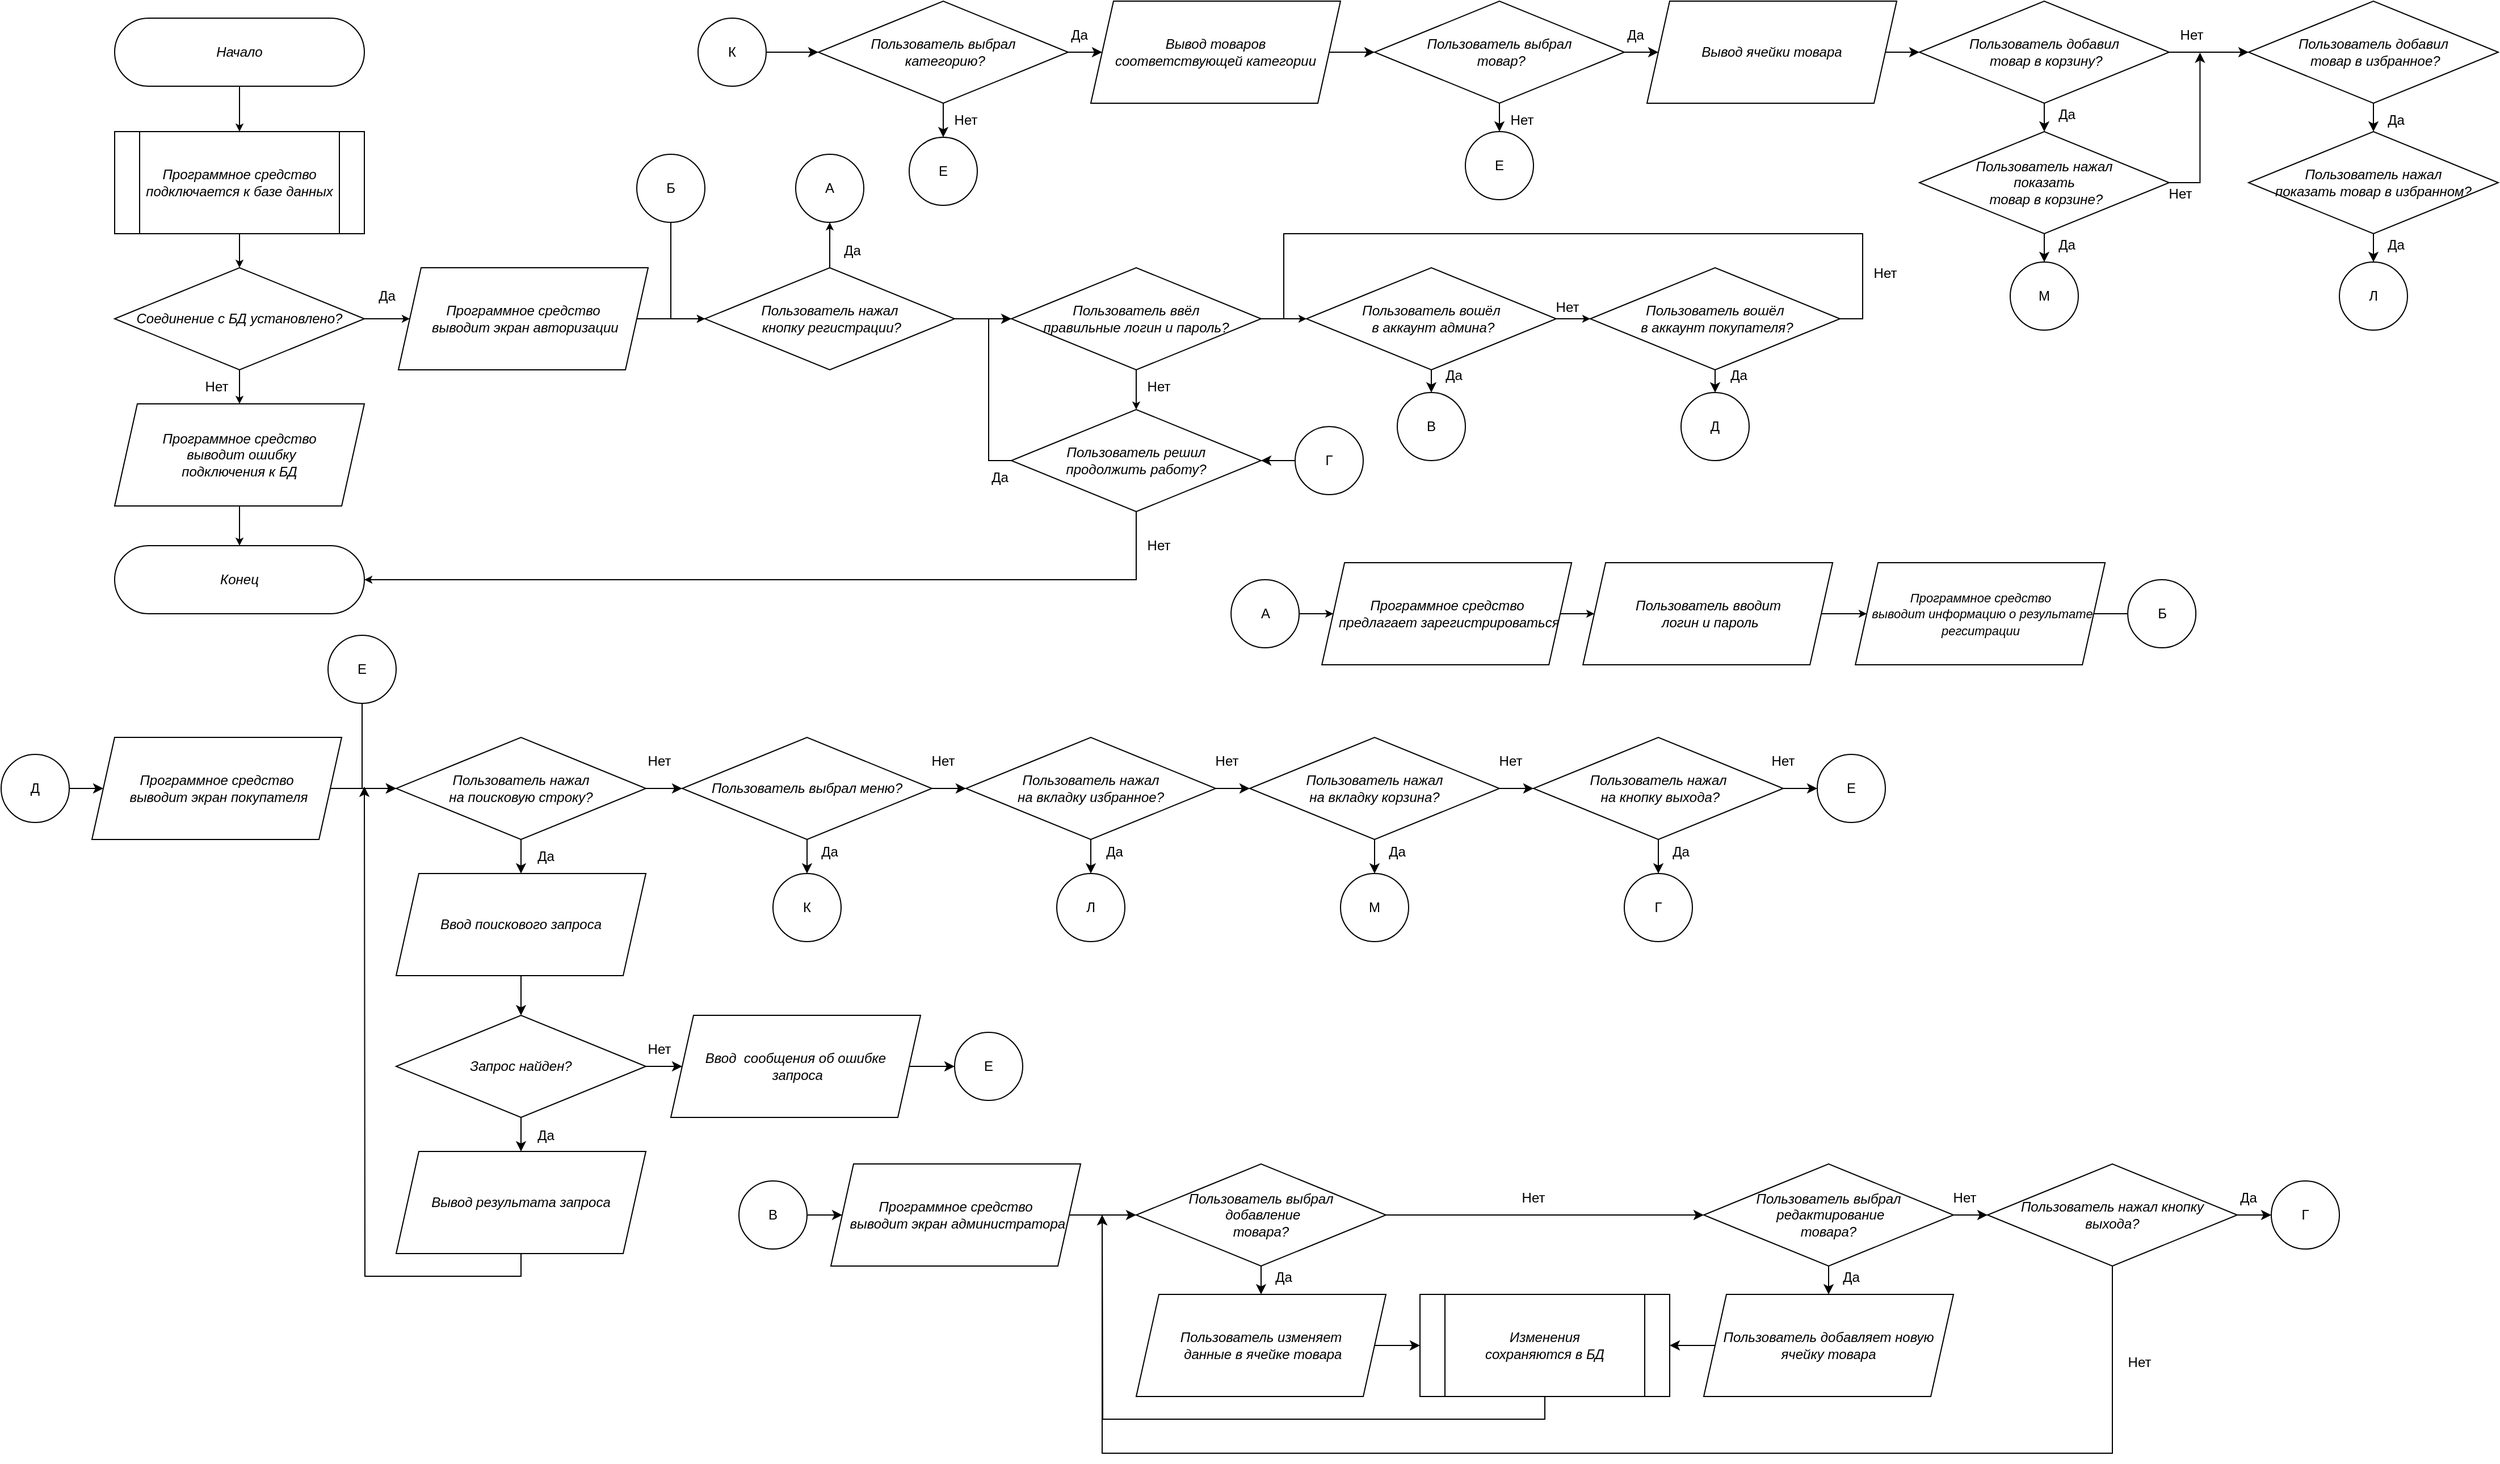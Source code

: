 <mxfile version="20.4.0" type="github">
  <diagram id="XXVoLzYbmiX44hBND2YO" name="Page-1">
    <mxGraphModel dx="3820" dy="1603" grid="1" gridSize="10" guides="1" tooltips="1" connect="1" arrows="1" fold="1" page="1" pageScale="1" pageWidth="827" pageHeight="1169" math="0" shadow="0">
      <root>
        <mxCell id="0" />
        <mxCell id="1" parent="0" />
        <mxCell id="h2bpIm9hSYqEz8xx1qtz-16" style="edgeStyle=orthogonalEdgeStyle;rounded=0;orthogonalLoop=1;jettySize=auto;html=1;exitX=0.5;exitY=1;exitDx=0;exitDy=0;entryX=0.5;entryY=0;entryDx=0;entryDy=0;fontFamily=Helvetica;fontColor=default;fontSize=4;strokeWidth=1;endSize=4;" parent="1" source="h2bpIm9hSYqEz8xx1qtz-10" target="h2bpIm9hSYqEz8xx1qtz-12" edge="1">
          <mxGeometry relative="1" as="geometry" />
        </mxCell>
        <mxCell id="h2bpIm9hSYqEz8xx1qtz-10" value="&lt;i&gt;Начало&lt;/i&gt;" style="rounded=1;whiteSpace=wrap;html=1;shadow=0;sketch=0;glass=0;arcSize=50;" parent="1" vertex="1">
          <mxGeometry x="-160" y="60" width="220" height="60" as="geometry" />
        </mxCell>
        <mxCell id="h2bpIm9hSYqEz8xx1qtz-18" style="edgeStyle=orthogonalEdgeStyle;rounded=0;orthogonalLoop=1;jettySize=auto;html=1;exitX=0.5;exitY=1;exitDx=0;exitDy=0;entryX=0.5;entryY=0;entryDx=0;entryDy=0;strokeWidth=1;fontFamily=Helvetica;fontSize=4;fontColor=default;endSize=4;" parent="1" source="h2bpIm9hSYqEz8xx1qtz-12" target="h2bpIm9hSYqEz8xx1qtz-13" edge="1">
          <mxGeometry relative="1" as="geometry" />
        </mxCell>
        <mxCell id="h2bpIm9hSYqEz8xx1qtz-12" value="&lt;i&gt;Программное средство подключается к базе данных&lt;/i&gt;" style="shape=process;whiteSpace=wrap;html=1;backgroundOutline=1;rounded=1;shadow=0;glass=0;sketch=0;fontFamily=Helvetica;arcSize=0;" parent="1" vertex="1">
          <mxGeometry x="-160" y="160" width="220" height="90" as="geometry" />
        </mxCell>
        <mxCell id="h2bpIm9hSYqEz8xx1qtz-19" style="edgeStyle=orthogonalEdgeStyle;rounded=0;orthogonalLoop=1;jettySize=auto;html=1;exitX=1;exitY=0.5;exitDx=0;exitDy=0;entryX=0;entryY=0.5;entryDx=0;entryDy=0;strokeWidth=1;fontFamily=Helvetica;fontSize=4;fontColor=default;endSize=4;" parent="1" source="h2bpIm9hSYqEz8xx1qtz-13" target="h2bpIm9hSYqEz8xx1qtz-15" edge="1">
          <mxGeometry relative="1" as="geometry" />
        </mxCell>
        <mxCell id="h2bpIm9hSYqEz8xx1qtz-21" style="edgeStyle=orthogonalEdgeStyle;rounded=0;orthogonalLoop=1;jettySize=auto;html=1;exitX=0.5;exitY=1;exitDx=0;exitDy=0;entryX=0.5;entryY=0;entryDx=0;entryDy=0;strokeWidth=1;fontFamily=Helvetica;fontSize=4;fontColor=default;endSize=4;" parent="1" source="h2bpIm9hSYqEz8xx1qtz-13" target="h2bpIm9hSYqEz8xx1qtz-20" edge="1">
          <mxGeometry relative="1" as="geometry" />
        </mxCell>
        <mxCell id="h2bpIm9hSYqEz8xx1qtz-13" value="&lt;i&gt;Соединение с БД установлено?&lt;/i&gt;" style="rhombus;whiteSpace=wrap;html=1;rounded=1;shadow=0;glass=0;sketch=0;fontFamily=Helvetica;arcSize=0;" parent="1" vertex="1">
          <mxGeometry x="-160" y="280" width="220" height="90" as="geometry" />
        </mxCell>
        <mxCell id="h2bpIm9hSYqEz8xx1qtz-27" style="edgeStyle=orthogonalEdgeStyle;rounded=0;orthogonalLoop=1;jettySize=auto;html=1;exitX=1;exitY=0.5;exitDx=0;exitDy=0;entryX=0;entryY=0.5;entryDx=0;entryDy=0;strokeWidth=1;fontFamily=Helvetica;fontSize=4;fontColor=default;endSize=4;" parent="1" source="h2bpIm9hSYqEz8xx1qtz-15" target="h2bpIm9hSYqEz8xx1qtz-24" edge="1">
          <mxGeometry relative="1" as="geometry" />
        </mxCell>
        <mxCell id="h2bpIm9hSYqEz8xx1qtz-15" value="&lt;i&gt;Программное средство&lt;br&gt;&amp;nbsp;выводит экран авторизации&lt;/i&gt;" style="shape=parallelogram;perimeter=parallelogramPerimeter;whiteSpace=wrap;html=1;fixedSize=1;rounded=1;shadow=0;glass=0;sketch=0;fontFamily=Helvetica;arcSize=0;align=center;" parent="1" vertex="1">
          <mxGeometry x="90" y="280" width="220" height="90" as="geometry" />
        </mxCell>
        <mxCell id="h2bpIm9hSYqEz8xx1qtz-23" style="edgeStyle=orthogonalEdgeStyle;rounded=0;orthogonalLoop=1;jettySize=auto;html=1;exitX=0.5;exitY=1;exitDx=0;exitDy=0;entryX=0.5;entryY=0;entryDx=0;entryDy=0;strokeWidth=1;fontFamily=Helvetica;fontSize=4;fontColor=default;endSize=4;" parent="1" source="h2bpIm9hSYqEz8xx1qtz-20" target="h2bpIm9hSYqEz8xx1qtz-22" edge="1">
          <mxGeometry relative="1" as="geometry" />
        </mxCell>
        <mxCell id="h2bpIm9hSYqEz8xx1qtz-20" value="&lt;i&gt;Программное средство&lt;br&gt;&amp;nbsp;выводит ошибку &lt;br&gt;подключения к БД&lt;/i&gt;" style="shape=parallelogram;perimeter=parallelogramPerimeter;whiteSpace=wrap;html=1;fixedSize=1;rounded=1;shadow=0;glass=0;sketch=0;fontFamily=Helvetica;arcSize=0;align=center;" parent="1" vertex="1">
          <mxGeometry x="-160" y="400" width="220" height="90" as="geometry" />
        </mxCell>
        <mxCell id="h2bpIm9hSYqEz8xx1qtz-22" value="&lt;i&gt;Конец&lt;/i&gt;" style="rounded=1;whiteSpace=wrap;html=1;shadow=0;sketch=0;glass=0;arcSize=50;" parent="1" vertex="1">
          <mxGeometry x="-160" y="525" width="220" height="60" as="geometry" />
        </mxCell>
        <mxCell id="h2bpIm9hSYqEz8xx1qtz-28" style="edgeStyle=orthogonalEdgeStyle;rounded=0;orthogonalLoop=1;jettySize=auto;html=1;exitX=1;exitY=0.5;exitDx=0;exitDy=0;strokeWidth=1;fontFamily=Helvetica;fontSize=4;fontColor=default;endSize=4;entryX=0;entryY=0.5;entryDx=0;entryDy=0;" parent="1" source="h2bpIm9hSYqEz8xx1qtz-24" target="h2bpIm9hSYqEz8xx1qtz-26" edge="1">
          <mxGeometry relative="1" as="geometry">
            <mxPoint x="630.0" y="325" as="targetPoint" />
          </mxGeometry>
        </mxCell>
        <mxCell id="h2bpIm9hSYqEz8xx1qtz-45" style="edgeStyle=orthogonalEdgeStyle;rounded=0;orthogonalLoop=1;jettySize=auto;html=1;exitX=0.5;exitY=0;exitDx=0;exitDy=0;entryX=0.5;entryY=1;entryDx=0;entryDy=0;strokeWidth=1;fontFamily=Helvetica;fontSize=12;fontColor=default;endSize=4;" parent="1" source="h2bpIm9hSYqEz8xx1qtz-24" target="h2bpIm9hSYqEz8xx1qtz-44" edge="1">
          <mxGeometry relative="1" as="geometry" />
        </mxCell>
        <mxCell id="h2bpIm9hSYqEz8xx1qtz-24" value="&lt;i&gt;Пользователь нажал&lt;br&gt;&amp;nbsp;кнопку регистрации?&lt;/i&gt;" style="rhombus;whiteSpace=wrap;html=1;rounded=1;shadow=0;glass=0;sketch=0;fontFamily=Helvetica;arcSize=0;" parent="1" vertex="1">
          <mxGeometry x="360" y="280" width="220" height="90" as="geometry" />
        </mxCell>
        <mxCell id="h2bpIm9hSYqEz8xx1qtz-31" style="edgeStyle=orthogonalEdgeStyle;rounded=0;orthogonalLoop=1;jettySize=auto;html=1;exitX=0.5;exitY=1;exitDx=0;exitDy=0;entryX=0.5;entryY=0;entryDx=0;entryDy=0;strokeWidth=1;fontFamily=Helvetica;fontSize=4;fontColor=default;endSize=4;" parent="1" source="h2bpIm9hSYqEz8xx1qtz-26" target="h2bpIm9hSYqEz8xx1qtz-30" edge="1">
          <mxGeometry relative="1" as="geometry" />
        </mxCell>
        <mxCell id="h2bpIm9hSYqEz8xx1qtz-42" style="edgeStyle=orthogonalEdgeStyle;rounded=0;orthogonalLoop=1;jettySize=auto;html=1;exitX=1;exitY=0.5;exitDx=0;exitDy=0;entryX=0;entryY=0.5;entryDx=0;entryDy=0;strokeWidth=1;fontFamily=Helvetica;fontSize=12;fontColor=default;endSize=4;" parent="1" source="h2bpIm9hSYqEz8xx1qtz-26" target="h2bpIm9hSYqEz8xx1qtz-40" edge="1">
          <mxGeometry relative="1" as="geometry" />
        </mxCell>
        <mxCell id="h2bpIm9hSYqEz8xx1qtz-26" value="&lt;i&gt;Пользователь ввёл &lt;br&gt;правильные логин и пароль?&lt;/i&gt;" style="rhombus;whiteSpace=wrap;html=1;rounded=1;shadow=0;glass=0;sketch=0;fontFamily=Helvetica;arcSize=0;" parent="1" vertex="1">
          <mxGeometry x="630" y="280" width="220" height="90" as="geometry" />
        </mxCell>
        <mxCell id="h2bpIm9hSYqEz8xx1qtz-38" style="edgeStyle=orthogonalEdgeStyle;rounded=0;orthogonalLoop=1;jettySize=auto;html=1;exitX=0.5;exitY=1;exitDx=0;exitDy=0;entryX=1;entryY=0.5;entryDx=0;entryDy=0;strokeWidth=1;fontFamily=Helvetica;fontSize=12;fontColor=default;endSize=4;" parent="1" source="h2bpIm9hSYqEz8xx1qtz-30" target="h2bpIm9hSYqEz8xx1qtz-22" edge="1">
          <mxGeometry relative="1" as="geometry" />
        </mxCell>
        <mxCell id="P2Y_0MRLJVulGznbtu9K-157" style="edgeStyle=orthogonalEdgeStyle;rounded=0;orthogonalLoop=1;jettySize=auto;html=1;exitX=0;exitY=0.5;exitDx=0;exitDy=0;entryX=0;entryY=0.5;entryDx=0;entryDy=0;" edge="1" parent="1" source="h2bpIm9hSYqEz8xx1qtz-30" target="h2bpIm9hSYqEz8xx1qtz-26">
          <mxGeometry relative="1" as="geometry" />
        </mxCell>
        <mxCell id="h2bpIm9hSYqEz8xx1qtz-30" value="&lt;i&gt;Пользователь решил &lt;br&gt;продолжить работу?&lt;/i&gt;" style="rhombus;whiteSpace=wrap;html=1;rounded=1;shadow=0;glass=0;sketch=0;fontFamily=Helvetica;arcSize=0;" parent="1" vertex="1">
          <mxGeometry x="630" y="405" width="220" height="90" as="geometry" />
        </mxCell>
        <mxCell id="h2bpIm9hSYqEz8xx1qtz-35" value="&lt;font style=&quot;font-size: 12px;&quot;&gt;Да&lt;/font&gt;" style="text;html=1;strokeColor=none;fillColor=none;align=center;verticalAlign=middle;whiteSpace=wrap;rounded=0;shadow=0;glass=0;sketch=0;fontFamily=Helvetica;fontSize=4;fontColor=default;" parent="1" vertex="1">
          <mxGeometry x="50" y="290" width="60" height="30" as="geometry" />
        </mxCell>
        <mxCell id="h2bpIm9hSYqEz8xx1qtz-36" value="&lt;font style=&quot;font-size: 12px;&quot;&gt;Нет&lt;/font&gt;" style="text;html=1;strokeColor=none;fillColor=none;align=center;verticalAlign=middle;whiteSpace=wrap;rounded=0;shadow=0;glass=0;sketch=0;fontFamily=Helvetica;fontSize=4;fontColor=default;" parent="1" vertex="1">
          <mxGeometry x="-100" y="370" width="60" height="30" as="geometry" />
        </mxCell>
        <mxCell id="h2bpIm9hSYqEz8xx1qtz-37" value="&lt;font style=&quot;font-size: 12px;&quot;&gt;Нет&lt;/font&gt;" style="text;html=1;strokeColor=none;fillColor=none;align=center;verticalAlign=middle;whiteSpace=wrap;rounded=0;shadow=0;glass=0;sketch=0;fontFamily=Helvetica;fontSize=4;fontColor=default;" parent="1" vertex="1">
          <mxGeometry x="730" y="370" width="60" height="30" as="geometry" />
        </mxCell>
        <mxCell id="h2bpIm9hSYqEz8xx1qtz-39" value="&lt;font style=&quot;font-size: 12px;&quot;&gt;Нет&lt;/font&gt;" style="text;html=1;strokeColor=none;fillColor=none;align=center;verticalAlign=middle;whiteSpace=wrap;rounded=0;shadow=0;glass=0;sketch=0;fontFamily=Helvetica;fontSize=4;fontColor=default;" parent="1" vertex="1">
          <mxGeometry x="730" y="510" width="60" height="30" as="geometry" />
        </mxCell>
        <mxCell id="h2bpIm9hSYqEz8xx1qtz-43" style="edgeStyle=orthogonalEdgeStyle;rounded=0;orthogonalLoop=1;jettySize=auto;html=1;exitX=1;exitY=0.5;exitDx=0;exitDy=0;entryX=0;entryY=0.5;entryDx=0;entryDy=0;strokeWidth=1;fontFamily=Helvetica;fontSize=12;fontColor=default;endSize=4;" parent="1" source="h2bpIm9hSYqEz8xx1qtz-40" target="h2bpIm9hSYqEz8xx1qtz-41" edge="1">
          <mxGeometry relative="1" as="geometry" />
        </mxCell>
        <mxCell id="Zw6BuHHyvq9Vovp6j9WM-2" style="edgeStyle=orthogonalEdgeStyle;rounded=0;orthogonalLoop=1;jettySize=auto;html=1;exitX=0.5;exitY=1;exitDx=0;exitDy=0;entryX=0.5;entryY=0;entryDx=0;entryDy=0;" parent="1" source="h2bpIm9hSYqEz8xx1qtz-40" target="Zw6BuHHyvq9Vovp6j9WM-1" edge="1">
          <mxGeometry relative="1" as="geometry" />
        </mxCell>
        <mxCell id="h2bpIm9hSYqEz8xx1qtz-40" value="&lt;i&gt;Пользователь вошёл&lt;br&gt;&amp;nbsp;в аккаунт админа?&lt;/i&gt;" style="rhombus;whiteSpace=wrap;html=1;rounded=1;shadow=0;glass=0;sketch=0;fontFamily=Helvetica;arcSize=0;" parent="1" vertex="1">
          <mxGeometry x="890" y="280" width="220" height="90" as="geometry" />
        </mxCell>
        <mxCell id="P2Y_0MRLJVulGznbtu9K-26" style="edgeStyle=orthogonalEdgeStyle;rounded=0;orthogonalLoop=1;jettySize=auto;html=1;exitX=0.5;exitY=1;exitDx=0;exitDy=0;entryX=0.5;entryY=0;entryDx=0;entryDy=0;" edge="1" parent="1" source="h2bpIm9hSYqEz8xx1qtz-41" target="P2Y_0MRLJVulGznbtu9K-25">
          <mxGeometry relative="1" as="geometry" />
        </mxCell>
        <mxCell id="h2bpIm9hSYqEz8xx1qtz-41" value="&lt;i&gt;Пользователь вошёл&lt;br&gt;&amp;nbsp;в аккаунт покупателя?&lt;/i&gt;" style="rhombus;whiteSpace=wrap;html=1;rounded=1;shadow=0;glass=0;sketch=0;fontFamily=Helvetica;arcSize=0;" parent="1" vertex="1">
          <mxGeometry x="1140" y="280" width="220" height="90" as="geometry" />
        </mxCell>
        <mxCell id="h2bpIm9hSYqEz8xx1qtz-44" value="А" style="ellipse;whiteSpace=wrap;html=1;aspect=fixed;rounded=1;shadow=0;glass=0;sketch=0;fontFamily=Helvetica;fontSize=12;fontColor=default;" parent="1" vertex="1">
          <mxGeometry x="440" y="180" width="60" height="60" as="geometry" />
        </mxCell>
        <mxCell id="h2bpIm9hSYqEz8xx1qtz-50" style="edgeStyle=orthogonalEdgeStyle;rounded=0;orthogonalLoop=1;jettySize=auto;html=1;exitX=1;exitY=0.5;exitDx=0;exitDy=0;strokeWidth=1;fontFamily=Helvetica;fontSize=11;fontColor=default;endSize=4;" parent="1" source="h2bpIm9hSYqEz8xx1qtz-46" target="h2bpIm9hSYqEz8xx1qtz-47" edge="1">
          <mxGeometry relative="1" as="geometry" />
        </mxCell>
        <mxCell id="h2bpIm9hSYqEz8xx1qtz-46" value="А" style="ellipse;whiteSpace=wrap;html=1;aspect=fixed;rounded=1;shadow=0;glass=0;sketch=0;fontFamily=Helvetica;fontSize=12;fontColor=default;" parent="1" vertex="1">
          <mxGeometry x="823.57" y="555" width="60" height="60" as="geometry" />
        </mxCell>
        <mxCell id="h2bpIm9hSYqEz8xx1qtz-51" style="edgeStyle=orthogonalEdgeStyle;rounded=0;orthogonalLoop=1;jettySize=auto;html=1;exitX=1;exitY=0.5;exitDx=0;exitDy=0;entryX=0;entryY=0.5;entryDx=0;entryDy=0;strokeWidth=1;fontFamily=Helvetica;fontSize=11;fontColor=default;endSize=4;" parent="1" source="h2bpIm9hSYqEz8xx1qtz-47" target="h2bpIm9hSYqEz8xx1qtz-48" edge="1">
          <mxGeometry relative="1" as="geometry" />
        </mxCell>
        <mxCell id="h2bpIm9hSYqEz8xx1qtz-47" value="&lt;i&gt;Программное средство&lt;br&gt;&amp;nbsp;предлагает зарегистрироваться&lt;/i&gt;" style="shape=parallelogram;perimeter=parallelogramPerimeter;whiteSpace=wrap;html=1;fixedSize=1;rounded=1;shadow=0;glass=0;sketch=0;fontFamily=Helvetica;arcSize=0;align=center;" parent="1" vertex="1">
          <mxGeometry x="903.57" y="540" width="220" height="90" as="geometry" />
        </mxCell>
        <mxCell id="h2bpIm9hSYqEz8xx1qtz-52" style="edgeStyle=orthogonalEdgeStyle;rounded=0;orthogonalLoop=1;jettySize=auto;html=1;exitX=1;exitY=0.5;exitDx=0;exitDy=0;strokeWidth=1;fontFamily=Helvetica;fontSize=11;fontColor=default;endSize=4;" parent="1" source="h2bpIm9hSYqEz8xx1qtz-48" target="h2bpIm9hSYqEz8xx1qtz-49" edge="1">
          <mxGeometry relative="1" as="geometry" />
        </mxCell>
        <mxCell id="h2bpIm9hSYqEz8xx1qtz-48" value="&lt;i&gt;Пользователь вводит&lt;br&gt;&amp;nbsp;логин и пароль&lt;/i&gt;" style="shape=parallelogram;perimeter=parallelogramPerimeter;whiteSpace=wrap;html=1;fixedSize=1;rounded=1;shadow=0;glass=0;sketch=0;fontFamily=Helvetica;arcSize=0;align=center;" parent="1" vertex="1">
          <mxGeometry x="1133.57" y="540" width="220" height="90" as="geometry" />
        </mxCell>
        <mxCell id="h2bpIm9hSYqEz8xx1qtz-53" style="edgeStyle=orthogonalEdgeStyle;rounded=0;orthogonalLoop=1;jettySize=auto;html=1;exitX=1;exitY=0.5;exitDx=0;exitDy=0;strokeWidth=1;fontFamily=Helvetica;fontSize=11;fontColor=default;endSize=4;startArrow=none;" parent="1" source="h2bpIm9hSYqEz8xx1qtz-54" edge="1">
          <mxGeometry relative="1" as="geometry">
            <mxPoint x="1673.57" y="585" as="targetPoint" />
          </mxGeometry>
        </mxCell>
        <mxCell id="h2bpIm9hSYqEz8xx1qtz-49" value="&lt;i&gt;&lt;font style=&quot;font-size: 11px;&quot;&gt;Программное средство&lt;br&gt;&amp;nbsp;выводит информацию о результате регситрации&lt;/font&gt;&lt;/i&gt;" style="shape=parallelogram;perimeter=parallelogramPerimeter;whiteSpace=wrap;html=1;fixedSize=1;rounded=1;shadow=0;glass=0;sketch=0;fontFamily=Helvetica;arcSize=0;align=center;" parent="1" vertex="1">
          <mxGeometry x="1373.57" y="540" width="220" height="90" as="geometry" />
        </mxCell>
        <mxCell id="h2bpIm9hSYqEz8xx1qtz-56" style="edgeStyle=orthogonalEdgeStyle;rounded=0;orthogonalLoop=1;jettySize=auto;html=1;exitX=0.5;exitY=1;exitDx=0;exitDy=0;entryX=0;entryY=0.5;entryDx=0;entryDy=0;strokeWidth=1;fontFamily=Helvetica;fontSize=11;fontColor=default;endSize=4;" parent="1" source="h2bpIm9hSYqEz8xx1qtz-55" target="h2bpIm9hSYqEz8xx1qtz-24" edge="1">
          <mxGeometry relative="1" as="geometry" />
        </mxCell>
        <mxCell id="h2bpIm9hSYqEz8xx1qtz-55" value="Б" style="ellipse;whiteSpace=wrap;html=1;aspect=fixed;rounded=1;shadow=0;glass=0;sketch=0;fontFamily=Helvetica;fontSize=12;fontColor=default;" parent="1" vertex="1">
          <mxGeometry x="300" y="180" width="60" height="60" as="geometry" />
        </mxCell>
        <mxCell id="h2bpIm9hSYqEz8xx1qtz-57" value="&lt;font style=&quot;font-size: 12px;&quot;&gt;Да&lt;/font&gt;" style="text;html=1;strokeColor=none;fillColor=none;align=center;verticalAlign=middle;whiteSpace=wrap;rounded=0;shadow=0;glass=0;sketch=0;fontFamily=Helvetica;fontSize=4;fontColor=default;" parent="1" vertex="1">
          <mxGeometry x="460" y="250" width="60" height="30" as="geometry" />
        </mxCell>
        <mxCell id="Zw6BuHHyvq9Vovp6j9WM-1" value="В" style="ellipse;whiteSpace=wrap;html=1;aspect=fixed;rounded=1;shadow=0;glass=0;sketch=0;fontFamily=Helvetica;fontSize=12;fontColor=default;" parent="1" vertex="1">
          <mxGeometry x="970" y="390" width="60" height="60" as="geometry" />
        </mxCell>
        <mxCell id="P2Y_0MRLJVulGznbtu9K-3" style="edgeStyle=orthogonalEdgeStyle;rounded=0;orthogonalLoop=1;jettySize=auto;html=1;exitX=1;exitY=0.5;exitDx=0;exitDy=0;entryX=0;entryY=0.5;entryDx=0;entryDy=0;" edge="1" parent="1" source="Zw6BuHHyvq9Vovp6j9WM-3" target="Zw6BuHHyvq9Vovp6j9WM-4">
          <mxGeometry relative="1" as="geometry" />
        </mxCell>
        <mxCell id="Zw6BuHHyvq9Vovp6j9WM-3" value="В" style="ellipse;whiteSpace=wrap;html=1;aspect=fixed;rounded=1;shadow=0;glass=0;sketch=0;fontFamily=Helvetica;fontSize=12;fontColor=default;" parent="1" vertex="1">
          <mxGeometry x="390" y="1085" width="60" height="60" as="geometry" />
        </mxCell>
        <mxCell id="P2Y_0MRLJVulGznbtu9K-4" style="edgeStyle=orthogonalEdgeStyle;rounded=0;orthogonalLoop=1;jettySize=auto;html=1;exitX=1;exitY=0.5;exitDx=0;exitDy=0;entryX=0;entryY=0.5;entryDx=0;entryDy=0;" edge="1" parent="1" source="Zw6BuHHyvq9Vovp6j9WM-4" target="P2Y_0MRLJVulGznbtu9K-1">
          <mxGeometry relative="1" as="geometry" />
        </mxCell>
        <mxCell id="Zw6BuHHyvq9Vovp6j9WM-4" value="&lt;i&gt;Программное средство&lt;br&gt;&amp;nbsp;выводит экран администратора&lt;/i&gt;" style="shape=parallelogram;perimeter=parallelogramPerimeter;whiteSpace=wrap;html=1;fixedSize=1;rounded=1;shadow=0;glass=0;sketch=0;fontFamily=Helvetica;arcSize=0;align=center;" parent="1" vertex="1">
          <mxGeometry x="471" y="1070" width="220" height="90" as="geometry" />
        </mxCell>
        <mxCell id="P2Y_0MRLJVulGznbtu9K-5" style="edgeStyle=orthogonalEdgeStyle;rounded=0;orthogonalLoop=1;jettySize=auto;html=1;exitX=1;exitY=0.5;exitDx=0;exitDy=0;entryX=0;entryY=0.5;entryDx=0;entryDy=0;" edge="1" parent="1" source="P2Y_0MRLJVulGznbtu9K-1" target="P2Y_0MRLJVulGznbtu9K-2">
          <mxGeometry relative="1" as="geometry" />
        </mxCell>
        <mxCell id="P2Y_0MRLJVulGznbtu9K-9" style="edgeStyle=orthogonalEdgeStyle;rounded=0;orthogonalLoop=1;jettySize=auto;html=1;exitX=0.5;exitY=1;exitDx=0;exitDy=0;entryX=0.5;entryY=0;entryDx=0;entryDy=0;" edge="1" parent="1" source="P2Y_0MRLJVulGznbtu9K-1" target="P2Y_0MRLJVulGznbtu9K-7">
          <mxGeometry relative="1" as="geometry" />
        </mxCell>
        <mxCell id="P2Y_0MRLJVulGznbtu9K-1" value="&lt;i&gt;Пользователь выбрал&lt;br&gt;&amp;nbsp;добавление &lt;br&gt;товара?&lt;/i&gt;" style="rhombus;whiteSpace=wrap;html=1;rounded=1;shadow=0;glass=0;sketch=0;fontFamily=Helvetica;arcSize=0;" vertex="1" parent="1">
          <mxGeometry x="740" y="1070" width="220" height="90" as="geometry" />
        </mxCell>
        <mxCell id="P2Y_0MRLJVulGznbtu9K-10" style="edgeStyle=orthogonalEdgeStyle;rounded=0;orthogonalLoop=1;jettySize=auto;html=1;exitX=1;exitY=0.5;exitDx=0;exitDy=0;" edge="1" parent="1" source="P2Y_0MRLJVulGznbtu9K-2" target="P2Y_0MRLJVulGznbtu9K-6">
          <mxGeometry relative="1" as="geometry" />
        </mxCell>
        <mxCell id="P2Y_0MRLJVulGznbtu9K-16" style="edgeStyle=orthogonalEdgeStyle;rounded=0;orthogonalLoop=1;jettySize=auto;html=1;exitX=0.5;exitY=1;exitDx=0;exitDy=0;entryX=0.5;entryY=0;entryDx=0;entryDy=0;" edge="1" parent="1" source="P2Y_0MRLJVulGznbtu9K-2" target="P2Y_0MRLJVulGznbtu9K-8">
          <mxGeometry relative="1" as="geometry" />
        </mxCell>
        <mxCell id="P2Y_0MRLJVulGznbtu9K-2" value="&lt;i&gt;Пользователь выбрал&lt;br&gt;&amp;nbsp;редактирование&lt;br&gt;товара?&lt;/i&gt;" style="rhombus;whiteSpace=wrap;html=1;rounded=1;shadow=0;glass=0;sketch=0;fontFamily=Helvetica;arcSize=0;" vertex="1" parent="1">
          <mxGeometry x="1240" y="1070" width="220" height="90" as="geometry" />
        </mxCell>
        <mxCell id="P2Y_0MRLJVulGznbtu9K-20" style="edgeStyle=orthogonalEdgeStyle;rounded=0;orthogonalLoop=1;jettySize=auto;html=1;exitX=0.5;exitY=1;exitDx=0;exitDy=0;" edge="1" parent="1" source="P2Y_0MRLJVulGznbtu9K-6">
          <mxGeometry relative="1" as="geometry">
            <mxPoint x="710" y="1115.0" as="targetPoint" />
            <Array as="points">
              <mxPoint x="1600" y="1325" />
              <mxPoint x="710" y="1325" />
            </Array>
          </mxGeometry>
        </mxCell>
        <mxCell id="P2Y_0MRLJVulGznbtu9K-22" style="edgeStyle=orthogonalEdgeStyle;rounded=0;orthogonalLoop=1;jettySize=auto;html=1;exitX=1;exitY=0.5;exitDx=0;exitDy=0;entryX=0;entryY=0.5;entryDx=0;entryDy=0;" edge="1" parent="1" source="P2Y_0MRLJVulGznbtu9K-6" target="P2Y_0MRLJVulGznbtu9K-21">
          <mxGeometry relative="1" as="geometry" />
        </mxCell>
        <mxCell id="P2Y_0MRLJVulGznbtu9K-6" value="&lt;i&gt;Пользователь нажал кнопку &lt;br&gt;выхода?&lt;/i&gt;" style="rhombus;whiteSpace=wrap;html=1;rounded=1;shadow=0;glass=0;sketch=0;fontFamily=Helvetica;arcSize=0;" vertex="1" parent="1">
          <mxGeometry x="1490" y="1070" width="220" height="90" as="geometry" />
        </mxCell>
        <mxCell id="P2Y_0MRLJVulGznbtu9K-14" style="edgeStyle=orthogonalEdgeStyle;rounded=0;orthogonalLoop=1;jettySize=auto;html=1;exitX=1;exitY=0.5;exitDx=0;exitDy=0;entryX=0;entryY=0.5;entryDx=0;entryDy=0;" edge="1" parent="1" source="P2Y_0MRLJVulGznbtu9K-7" target="P2Y_0MRLJVulGznbtu9K-13">
          <mxGeometry relative="1" as="geometry" />
        </mxCell>
        <mxCell id="P2Y_0MRLJVulGznbtu9K-7" value="&lt;i&gt;Пользователь изменяет&lt;br&gt;&amp;nbsp;данные в ячейке товара&lt;/i&gt;" style="shape=parallelogram;perimeter=parallelogramPerimeter;whiteSpace=wrap;html=1;fixedSize=1;rounded=1;shadow=0;glass=0;sketch=0;fontFamily=Helvetica;arcSize=0;align=center;" vertex="1" parent="1">
          <mxGeometry x="740" y="1185" width="220" height="90" as="geometry" />
        </mxCell>
        <mxCell id="P2Y_0MRLJVulGznbtu9K-15" style="edgeStyle=orthogonalEdgeStyle;rounded=0;orthogonalLoop=1;jettySize=auto;html=1;exitX=0;exitY=0.5;exitDx=0;exitDy=0;entryX=1;entryY=0.5;entryDx=0;entryDy=0;" edge="1" parent="1" source="P2Y_0MRLJVulGznbtu9K-8" target="P2Y_0MRLJVulGznbtu9K-13">
          <mxGeometry relative="1" as="geometry" />
        </mxCell>
        <mxCell id="P2Y_0MRLJVulGznbtu9K-8" value="&lt;i&gt;Пользователь добавляет новую ячейку товара&lt;/i&gt;" style="shape=parallelogram;perimeter=parallelogramPerimeter;whiteSpace=wrap;html=1;fixedSize=1;rounded=1;shadow=0;glass=0;sketch=0;fontFamily=Helvetica;arcSize=0;align=center;" vertex="1" parent="1">
          <mxGeometry x="1240" y="1185" width="220" height="90" as="geometry" />
        </mxCell>
        <mxCell id="P2Y_0MRLJVulGznbtu9K-18" style="edgeStyle=orthogonalEdgeStyle;rounded=0;orthogonalLoop=1;jettySize=auto;html=1;exitX=0.5;exitY=1;exitDx=0;exitDy=0;" edge="1" parent="1" source="P2Y_0MRLJVulGznbtu9K-13">
          <mxGeometry relative="1" as="geometry">
            <mxPoint x="710" y="1115" as="targetPoint" />
          </mxGeometry>
        </mxCell>
        <mxCell id="P2Y_0MRLJVulGznbtu9K-13" value="&lt;i&gt;Изменения &lt;br&gt;сохраняются в БД&lt;/i&gt;" style="shape=process;whiteSpace=wrap;html=1;backgroundOutline=1;rounded=1;shadow=0;glass=0;sketch=0;fontFamily=Helvetica;arcSize=0;" vertex="1" parent="1">
          <mxGeometry x="990" y="1185" width="220" height="90" as="geometry" />
        </mxCell>
        <mxCell id="P2Y_0MRLJVulGznbtu9K-21" value="Г" style="ellipse;whiteSpace=wrap;html=1;aspect=fixed;rounded=1;shadow=0;glass=0;sketch=0;fontFamily=Helvetica;fontSize=12;fontColor=default;" vertex="1" parent="1">
          <mxGeometry x="1740" y="1085" width="60" height="60" as="geometry" />
        </mxCell>
        <mxCell id="P2Y_0MRLJVulGznbtu9K-24" style="edgeStyle=orthogonalEdgeStyle;rounded=0;orthogonalLoop=1;jettySize=auto;html=1;exitX=0;exitY=0.5;exitDx=0;exitDy=0;entryX=1;entryY=0.5;entryDx=0;entryDy=0;" edge="1" parent="1" source="P2Y_0MRLJVulGznbtu9K-23" target="h2bpIm9hSYqEz8xx1qtz-30">
          <mxGeometry relative="1" as="geometry" />
        </mxCell>
        <mxCell id="P2Y_0MRLJVulGznbtu9K-23" value="Г" style="ellipse;whiteSpace=wrap;html=1;aspect=fixed;rounded=1;shadow=0;glass=0;sketch=0;fontFamily=Helvetica;fontSize=12;fontColor=default;" vertex="1" parent="1">
          <mxGeometry x="880" y="420" width="60" height="60" as="geometry" />
        </mxCell>
        <mxCell id="P2Y_0MRLJVulGznbtu9K-25" value="Д" style="ellipse;whiteSpace=wrap;html=1;aspect=fixed;rounded=1;shadow=0;glass=0;sketch=0;fontFamily=Helvetica;fontSize=12;fontColor=default;" vertex="1" parent="1">
          <mxGeometry x="1220" y="390" width="60" height="60" as="geometry" />
        </mxCell>
        <mxCell id="P2Y_0MRLJVulGznbtu9K-28" value="" style="endArrow=none;html=1;rounded=0;entryX=1;entryY=0.5;entryDx=0;entryDy=0;" edge="1" parent="1" target="h2bpIm9hSYqEz8xx1qtz-41">
          <mxGeometry width="50" height="50" relative="1" as="geometry">
            <mxPoint x="870" y="325" as="sourcePoint" />
            <mxPoint x="1420" y="360" as="targetPoint" />
            <Array as="points">
              <mxPoint x="870" y="290" />
              <mxPoint x="870" y="250" />
              <mxPoint x="1360" y="250" />
              <mxPoint x="1380" y="250" />
              <mxPoint x="1380" y="325" />
            </Array>
          </mxGeometry>
        </mxCell>
        <mxCell id="P2Y_0MRLJVulGznbtu9K-51" style="edgeStyle=orthogonalEdgeStyle;rounded=0;orthogonalLoop=1;jettySize=auto;html=1;exitX=1;exitY=0.5;exitDx=0;exitDy=0;entryX=0;entryY=0.5;entryDx=0;entryDy=0;" edge="1" parent="1" source="P2Y_0MRLJVulGznbtu9K-49" target="P2Y_0MRLJVulGznbtu9K-50">
          <mxGeometry relative="1" as="geometry" />
        </mxCell>
        <mxCell id="P2Y_0MRLJVulGznbtu9K-49" value="Д" style="ellipse;whiteSpace=wrap;html=1;aspect=fixed;rounded=1;shadow=0;glass=0;sketch=0;fontFamily=Helvetica;fontSize=12;fontColor=default;" vertex="1" parent="1">
          <mxGeometry x="-260" y="709" width="60" height="60" as="geometry" />
        </mxCell>
        <mxCell id="P2Y_0MRLJVulGznbtu9K-58" style="edgeStyle=orthogonalEdgeStyle;rounded=0;orthogonalLoop=1;jettySize=auto;html=1;exitX=1;exitY=0.5;exitDx=0;exitDy=0;entryX=0;entryY=0.5;entryDx=0;entryDy=0;" edge="1" parent="1" source="P2Y_0MRLJVulGznbtu9K-50" target="P2Y_0MRLJVulGznbtu9K-52">
          <mxGeometry relative="1" as="geometry" />
        </mxCell>
        <mxCell id="P2Y_0MRLJVulGznbtu9K-50" value="&lt;i&gt;Программное средство&lt;br&gt;&amp;nbsp;выводит экран покупателя&lt;/i&gt;" style="shape=parallelogram;perimeter=parallelogramPerimeter;whiteSpace=wrap;html=1;fixedSize=1;rounded=1;shadow=0;glass=0;sketch=0;fontFamily=Helvetica;arcSize=0;align=center;" vertex="1" parent="1">
          <mxGeometry x="-180" y="694" width="220" height="90" as="geometry" />
        </mxCell>
        <mxCell id="P2Y_0MRLJVulGznbtu9K-64" style="edgeStyle=orthogonalEdgeStyle;rounded=0;orthogonalLoop=1;jettySize=auto;html=1;exitX=0.5;exitY=1;exitDx=0;exitDy=0;" edge="1" parent="1" source="P2Y_0MRLJVulGznbtu9K-52" target="P2Y_0MRLJVulGznbtu9K-55">
          <mxGeometry relative="1" as="geometry" />
        </mxCell>
        <mxCell id="P2Y_0MRLJVulGznbtu9K-69" style="edgeStyle=orthogonalEdgeStyle;rounded=0;orthogonalLoop=1;jettySize=auto;html=1;exitX=1;exitY=0.5;exitDx=0;exitDy=0;entryX=0;entryY=0.5;entryDx=0;entryDy=0;" edge="1" parent="1" source="P2Y_0MRLJVulGznbtu9K-52" target="P2Y_0MRLJVulGznbtu9K-68">
          <mxGeometry relative="1" as="geometry" />
        </mxCell>
        <mxCell id="P2Y_0MRLJVulGznbtu9K-52" value="&lt;i&gt;Пользователь нажал &lt;br&gt;на поисковую строку?&lt;/i&gt;" style="rhombus;whiteSpace=wrap;html=1;rounded=1;shadow=0;glass=0;sketch=0;fontFamily=Helvetica;arcSize=0;" vertex="1" parent="1">
          <mxGeometry x="88" y="694" width="220" height="90" as="geometry" />
        </mxCell>
        <mxCell id="h2bpIm9hSYqEz8xx1qtz-54" value="Б" style="ellipse;whiteSpace=wrap;html=1;aspect=fixed;rounded=1;shadow=0;glass=0;sketch=0;fontFamily=Helvetica;fontSize=12;fontColor=default;" parent="1" vertex="1">
          <mxGeometry x="1613.57" y="555" width="60" height="60" as="geometry" />
        </mxCell>
        <mxCell id="P2Y_0MRLJVulGznbtu9K-53" value="" style="edgeStyle=orthogonalEdgeStyle;rounded=0;orthogonalLoop=1;jettySize=auto;html=1;exitX=1;exitY=0.5;exitDx=0;exitDy=0;strokeWidth=1;fontFamily=Helvetica;fontSize=11;fontColor=default;endSize=4;endArrow=none;" edge="1" parent="1" source="h2bpIm9hSYqEz8xx1qtz-49" target="h2bpIm9hSYqEz8xx1qtz-54">
          <mxGeometry relative="1" as="geometry">
            <mxPoint x="1673.57" y="585" as="targetPoint" />
            <mxPoint x="1583.57" y="585" as="sourcePoint" />
          </mxGeometry>
        </mxCell>
        <mxCell id="P2Y_0MRLJVulGznbtu9K-65" style="edgeStyle=orthogonalEdgeStyle;rounded=0;orthogonalLoop=1;jettySize=auto;html=1;exitX=0.5;exitY=1;exitDx=0;exitDy=0;entryX=0.5;entryY=0;entryDx=0;entryDy=0;" edge="1" parent="1" source="P2Y_0MRLJVulGznbtu9K-55" target="P2Y_0MRLJVulGznbtu9K-56">
          <mxGeometry relative="1" as="geometry" />
        </mxCell>
        <mxCell id="P2Y_0MRLJVulGznbtu9K-55" value="&lt;i&gt;Ввод поискового запроса&lt;/i&gt;" style="shape=parallelogram;perimeter=parallelogramPerimeter;whiteSpace=wrap;html=1;fixedSize=1;rounded=1;shadow=0;glass=0;sketch=0;fontFamily=Helvetica;arcSize=0;align=center;" vertex="1" parent="1">
          <mxGeometry x="88" y="814" width="220" height="90" as="geometry" />
        </mxCell>
        <mxCell id="P2Y_0MRLJVulGznbtu9K-66" style="edgeStyle=orthogonalEdgeStyle;rounded=0;orthogonalLoop=1;jettySize=auto;html=1;exitX=0.5;exitY=1;exitDx=0;exitDy=0;entryX=0.5;entryY=0;entryDx=0;entryDy=0;" edge="1" parent="1" source="P2Y_0MRLJVulGznbtu9K-56" target="P2Y_0MRLJVulGznbtu9K-57">
          <mxGeometry relative="1" as="geometry" />
        </mxCell>
        <mxCell id="P2Y_0MRLJVulGznbtu9K-72" style="edgeStyle=orthogonalEdgeStyle;rounded=0;orthogonalLoop=1;jettySize=auto;html=1;exitX=1;exitY=0.5;exitDx=0;exitDy=0;entryX=0;entryY=0.5;entryDx=0;entryDy=0;" edge="1" parent="1" source="P2Y_0MRLJVulGznbtu9K-56" target="P2Y_0MRLJVulGznbtu9K-63">
          <mxGeometry relative="1" as="geometry" />
        </mxCell>
        <mxCell id="P2Y_0MRLJVulGznbtu9K-56" value="&lt;i&gt;Запрос найден?&lt;/i&gt;" style="rhombus;whiteSpace=wrap;html=1;rounded=1;shadow=0;glass=0;sketch=0;fontFamily=Helvetica;arcSize=0;" vertex="1" parent="1">
          <mxGeometry x="88" y="939" width="220" height="90" as="geometry" />
        </mxCell>
        <mxCell id="P2Y_0MRLJVulGznbtu9K-70" style="edgeStyle=orthogonalEdgeStyle;rounded=0;orthogonalLoop=1;jettySize=auto;html=1;exitX=0.5;exitY=1;exitDx=0;exitDy=0;" edge="1" parent="1" source="P2Y_0MRLJVulGznbtu9K-57">
          <mxGeometry relative="1" as="geometry">
            <mxPoint x="60" y="737.388" as="targetPoint" />
          </mxGeometry>
        </mxCell>
        <mxCell id="P2Y_0MRLJVulGznbtu9K-57" value="&lt;i&gt;Вывод результата запроса&lt;/i&gt;" style="shape=parallelogram;perimeter=parallelogramPerimeter;whiteSpace=wrap;html=1;fixedSize=1;rounded=1;shadow=0;glass=0;sketch=0;fontFamily=Helvetica;arcSize=0;align=center;" vertex="1" parent="1">
          <mxGeometry x="88" y="1059" width="220" height="90" as="geometry" />
        </mxCell>
        <mxCell id="P2Y_0MRLJVulGznbtu9K-74" style="edgeStyle=orthogonalEdgeStyle;rounded=0;orthogonalLoop=1;jettySize=auto;html=1;exitX=1;exitY=0.5;exitDx=0;exitDy=0;" edge="1" parent="1" source="P2Y_0MRLJVulGznbtu9K-63" target="P2Y_0MRLJVulGznbtu9K-73">
          <mxGeometry relative="1" as="geometry" />
        </mxCell>
        <mxCell id="P2Y_0MRLJVulGznbtu9K-63" value="&lt;i&gt;Ввод&amp;nbsp; сообщения об ошибке&lt;br&gt;&amp;nbsp;запроса&lt;/i&gt;" style="shape=parallelogram;perimeter=parallelogramPerimeter;whiteSpace=wrap;html=1;fixedSize=1;rounded=1;shadow=0;glass=0;sketch=0;fontFamily=Helvetica;arcSize=0;align=center;" vertex="1" parent="1">
          <mxGeometry x="330" y="939" width="220" height="90" as="geometry" />
        </mxCell>
        <mxCell id="P2Y_0MRLJVulGznbtu9K-79" style="edgeStyle=orthogonalEdgeStyle;rounded=0;orthogonalLoop=1;jettySize=auto;html=1;exitX=0.5;exitY=1;exitDx=0;exitDy=0;entryX=0.5;entryY=0;entryDx=0;entryDy=0;" edge="1" parent="1" source="P2Y_0MRLJVulGznbtu9K-68" target="P2Y_0MRLJVulGznbtu9K-78">
          <mxGeometry relative="1" as="geometry" />
        </mxCell>
        <mxCell id="P2Y_0MRLJVulGznbtu9K-82" style="edgeStyle=orthogonalEdgeStyle;rounded=0;orthogonalLoop=1;jettySize=auto;html=1;exitX=1;exitY=0.5;exitDx=0;exitDy=0;entryX=0;entryY=0.5;entryDx=0;entryDy=0;" edge="1" parent="1" source="P2Y_0MRLJVulGznbtu9K-68" target="P2Y_0MRLJVulGznbtu9K-80">
          <mxGeometry relative="1" as="geometry" />
        </mxCell>
        <mxCell id="P2Y_0MRLJVulGznbtu9K-68" value="&lt;i&gt;Пользователь выбрал меню?&lt;/i&gt;" style="rhombus;whiteSpace=wrap;html=1;rounded=1;shadow=0;glass=0;sketch=0;fontFamily=Helvetica;arcSize=0;" vertex="1" parent="1">
          <mxGeometry x="340" y="694" width="220" height="90" as="geometry" />
        </mxCell>
        <mxCell id="P2Y_0MRLJVulGznbtu9K-73" value="Е" style="ellipse;whiteSpace=wrap;html=1;aspect=fixed;rounded=1;shadow=0;glass=0;sketch=0;fontFamily=Helvetica;fontSize=12;fontColor=default;" vertex="1" parent="1">
          <mxGeometry x="580" y="954" width="60" height="60" as="geometry" />
        </mxCell>
        <mxCell id="P2Y_0MRLJVulGznbtu9K-77" style="edgeStyle=orthogonalEdgeStyle;rounded=0;orthogonalLoop=1;jettySize=auto;html=1;exitX=0.5;exitY=1;exitDx=0;exitDy=0;entryX=0;entryY=0.5;entryDx=0;entryDy=0;" edge="1" parent="1" source="P2Y_0MRLJVulGznbtu9K-76" target="P2Y_0MRLJVulGznbtu9K-52">
          <mxGeometry relative="1" as="geometry" />
        </mxCell>
        <mxCell id="P2Y_0MRLJVulGznbtu9K-76" value="Е" style="ellipse;whiteSpace=wrap;html=1;aspect=fixed;rounded=1;shadow=0;glass=0;sketch=0;fontFamily=Helvetica;fontSize=12;fontColor=default;" vertex="1" parent="1">
          <mxGeometry x="28" y="604" width="60" height="60" as="geometry" />
        </mxCell>
        <mxCell id="P2Y_0MRLJVulGznbtu9K-78" value="К" style="ellipse;whiteSpace=wrap;html=1;aspect=fixed;rounded=1;shadow=0;glass=0;sketch=0;fontFamily=Helvetica;fontSize=12;fontColor=default;" vertex="1" parent="1">
          <mxGeometry x="420" y="814" width="60" height="60" as="geometry" />
        </mxCell>
        <mxCell id="P2Y_0MRLJVulGznbtu9K-83" style="edgeStyle=orthogonalEdgeStyle;rounded=0;orthogonalLoop=1;jettySize=auto;html=1;exitX=1;exitY=0.5;exitDx=0;exitDy=0;entryX=0;entryY=0.5;entryDx=0;entryDy=0;" edge="1" parent="1" source="P2Y_0MRLJVulGznbtu9K-80" target="P2Y_0MRLJVulGznbtu9K-81">
          <mxGeometry relative="1" as="geometry" />
        </mxCell>
        <mxCell id="P2Y_0MRLJVulGznbtu9K-85" style="edgeStyle=orthogonalEdgeStyle;rounded=0;orthogonalLoop=1;jettySize=auto;html=1;exitX=0.5;exitY=1;exitDx=0;exitDy=0;entryX=0.5;entryY=0;entryDx=0;entryDy=0;" edge="1" parent="1" source="P2Y_0MRLJVulGznbtu9K-80" target="P2Y_0MRLJVulGznbtu9K-84">
          <mxGeometry relative="1" as="geometry" />
        </mxCell>
        <mxCell id="P2Y_0MRLJVulGznbtu9K-80" value="&lt;i&gt;Пользователь нажал &lt;br&gt;на вкладку избранное?&lt;/i&gt;" style="rhombus;whiteSpace=wrap;html=1;rounded=1;shadow=0;glass=0;sketch=0;fontFamily=Helvetica;arcSize=0;" vertex="1" parent="1">
          <mxGeometry x="590" y="694" width="220" height="90" as="geometry" />
        </mxCell>
        <mxCell id="P2Y_0MRLJVulGznbtu9K-87" style="edgeStyle=orthogonalEdgeStyle;rounded=0;orthogonalLoop=1;jettySize=auto;html=1;exitX=0.5;exitY=1;exitDx=0;exitDy=0;entryX=0.5;entryY=0;entryDx=0;entryDy=0;" edge="1" parent="1" source="P2Y_0MRLJVulGznbtu9K-81" target="P2Y_0MRLJVulGznbtu9K-86">
          <mxGeometry relative="1" as="geometry" />
        </mxCell>
        <mxCell id="P2Y_0MRLJVulGznbtu9K-89" style="edgeStyle=orthogonalEdgeStyle;rounded=0;orthogonalLoop=1;jettySize=auto;html=1;exitX=1;exitY=0.5;exitDx=0;exitDy=0;entryX=0;entryY=0.5;entryDx=0;entryDy=0;" edge="1" parent="1" source="P2Y_0MRLJVulGznbtu9K-81" target="P2Y_0MRLJVulGznbtu9K-88">
          <mxGeometry relative="1" as="geometry" />
        </mxCell>
        <mxCell id="P2Y_0MRLJVulGznbtu9K-81" value="&lt;i&gt;Пользователь нажал &lt;br&gt;на вкладку корзина?&lt;/i&gt;" style="rhombus;whiteSpace=wrap;html=1;rounded=1;shadow=0;glass=0;sketch=0;fontFamily=Helvetica;arcSize=0;" vertex="1" parent="1">
          <mxGeometry x="840" y="694" width="220" height="90" as="geometry" />
        </mxCell>
        <mxCell id="P2Y_0MRLJVulGznbtu9K-84" value="Л" style="ellipse;whiteSpace=wrap;html=1;aspect=fixed;rounded=1;shadow=0;glass=0;sketch=0;fontFamily=Helvetica;fontSize=12;fontColor=default;" vertex="1" parent="1">
          <mxGeometry x="670" y="814" width="60" height="60" as="geometry" />
        </mxCell>
        <mxCell id="P2Y_0MRLJVulGznbtu9K-86" value="М" style="ellipse;whiteSpace=wrap;html=1;aspect=fixed;rounded=1;shadow=0;glass=0;sketch=0;fontFamily=Helvetica;fontSize=12;fontColor=default;" vertex="1" parent="1">
          <mxGeometry x="920" y="814" width="60" height="60" as="geometry" />
        </mxCell>
        <mxCell id="P2Y_0MRLJVulGznbtu9K-91" style="edgeStyle=orthogonalEdgeStyle;rounded=0;orthogonalLoop=1;jettySize=auto;html=1;exitX=0.5;exitY=1;exitDx=0;exitDy=0;entryX=0.5;entryY=0;entryDx=0;entryDy=0;" edge="1" parent="1" source="P2Y_0MRLJVulGznbtu9K-88" target="P2Y_0MRLJVulGznbtu9K-153">
          <mxGeometry relative="1" as="geometry">
            <mxPoint x="1200.0" y="814" as="targetPoint" />
          </mxGeometry>
        </mxCell>
        <mxCell id="P2Y_0MRLJVulGznbtu9K-94" style="edgeStyle=orthogonalEdgeStyle;rounded=0;orthogonalLoop=1;jettySize=auto;html=1;exitX=1;exitY=0.5;exitDx=0;exitDy=0;entryX=0;entryY=0.5;entryDx=0;entryDy=0;" edge="1" parent="1" source="P2Y_0MRLJVulGznbtu9K-88" target="P2Y_0MRLJVulGznbtu9K-152">
          <mxGeometry relative="1" as="geometry">
            <mxPoint x="1350.0" y="739" as="targetPoint" />
          </mxGeometry>
        </mxCell>
        <mxCell id="P2Y_0MRLJVulGznbtu9K-88" value="&lt;i&gt;Пользователь нажал&lt;br&gt;&amp;nbsp;на кнопку выхода?&lt;/i&gt;" style="rhombus;whiteSpace=wrap;html=1;rounded=1;shadow=0;glass=0;sketch=0;fontFamily=Helvetica;arcSize=0;" vertex="1" parent="1">
          <mxGeometry x="1090" y="694" width="220" height="90" as="geometry" />
        </mxCell>
        <mxCell id="P2Y_0MRLJVulGznbtu9K-133" value="&lt;font style=&quot;font-size: 12px;&quot;&gt;Нет&lt;/font&gt;" style="text;html=1;strokeColor=none;fillColor=none;align=center;verticalAlign=middle;whiteSpace=wrap;rounded=0;shadow=0;glass=0;sketch=0;fontFamily=Helvetica;fontSize=4;fontColor=default;" vertex="1" parent="1">
          <mxGeometry x="790" y="700" width="60" height="30" as="geometry" />
        </mxCell>
        <mxCell id="P2Y_0MRLJVulGznbtu9K-134" value="&lt;font style=&quot;font-size: 12px;&quot;&gt;Нет&lt;/font&gt;" style="text;html=1;strokeColor=none;fillColor=none;align=center;verticalAlign=middle;whiteSpace=wrap;rounded=0;shadow=0;glass=0;sketch=0;fontFamily=Helvetica;fontSize=4;fontColor=default;" vertex="1" parent="1">
          <mxGeometry x="1040" y="700" width="60" height="30" as="geometry" />
        </mxCell>
        <mxCell id="P2Y_0MRLJVulGznbtu9K-135" value="&lt;font style=&quot;font-size: 12px;&quot;&gt;Нет&lt;/font&gt;" style="text;html=1;strokeColor=none;fillColor=none;align=center;verticalAlign=middle;whiteSpace=wrap;rounded=0;shadow=0;glass=0;sketch=0;fontFamily=Helvetica;fontSize=4;fontColor=default;" vertex="1" parent="1">
          <mxGeometry x="540" y="700" width="60" height="30" as="geometry" />
        </mxCell>
        <mxCell id="P2Y_0MRLJVulGznbtu9K-136" value="&lt;font style=&quot;font-size: 12px;&quot;&gt;Нет&lt;/font&gt;" style="text;html=1;strokeColor=none;fillColor=none;align=center;verticalAlign=middle;whiteSpace=wrap;rounded=0;shadow=0;glass=0;sketch=0;fontFamily=Helvetica;fontSize=4;fontColor=default;" vertex="1" parent="1">
          <mxGeometry x="290" y="700" width="60" height="30" as="geometry" />
        </mxCell>
        <mxCell id="P2Y_0MRLJVulGznbtu9K-137" value="&lt;font style=&quot;font-size: 12px;&quot;&gt;Нет&lt;/font&gt;" style="text;html=1;strokeColor=none;fillColor=none;align=center;verticalAlign=middle;whiteSpace=wrap;rounded=0;shadow=0;glass=0;sketch=0;fontFamily=Helvetica;fontSize=4;fontColor=default;" vertex="1" parent="1">
          <mxGeometry x="290" y="954" width="60" height="30" as="geometry" />
        </mxCell>
        <mxCell id="P2Y_0MRLJVulGznbtu9K-139" value="&lt;font style=&quot;font-size: 12px;&quot;&gt;Нет&lt;/font&gt;" style="text;html=1;strokeColor=none;fillColor=none;align=center;verticalAlign=middle;whiteSpace=wrap;rounded=0;shadow=0;glass=0;sketch=0;fontFamily=Helvetica;fontSize=4;fontColor=default;" vertex="1" parent="1">
          <mxGeometry x="1060" y="1085" width="60" height="30" as="geometry" />
        </mxCell>
        <mxCell id="P2Y_0MRLJVulGznbtu9K-140" value="&lt;font style=&quot;font-size: 12px;&quot;&gt;Да&lt;/font&gt;" style="text;html=1;strokeColor=none;fillColor=none;align=center;verticalAlign=middle;whiteSpace=wrap;rounded=0;shadow=0;glass=0;sketch=0;fontFamily=Helvetica;fontSize=4;fontColor=default;" vertex="1" parent="1">
          <mxGeometry x="840" y="1155" width="60" height="30" as="geometry" />
        </mxCell>
        <mxCell id="P2Y_0MRLJVulGznbtu9K-141" value="&lt;font style=&quot;font-size: 12px;&quot;&gt;Да&lt;/font&gt;" style="text;html=1;strokeColor=none;fillColor=none;align=center;verticalAlign=middle;whiteSpace=wrap;rounded=0;shadow=0;glass=0;sketch=0;fontFamily=Helvetica;fontSize=4;fontColor=default;" vertex="1" parent="1">
          <mxGeometry x="1340" y="1155" width="60" height="30" as="geometry" />
        </mxCell>
        <mxCell id="P2Y_0MRLJVulGznbtu9K-142" value="&lt;font style=&quot;font-size: 12px;&quot;&gt;Нет&lt;/font&gt;" style="text;html=1;strokeColor=none;fillColor=none;align=center;verticalAlign=middle;whiteSpace=wrap;rounded=0;shadow=0;glass=0;sketch=0;fontFamily=Helvetica;fontSize=4;fontColor=default;" vertex="1" parent="1">
          <mxGeometry x="1440" y="1085" width="60" height="30" as="geometry" />
        </mxCell>
        <mxCell id="P2Y_0MRLJVulGznbtu9K-143" value="&lt;font style=&quot;font-size: 12px;&quot;&gt;Нет&lt;/font&gt;" style="text;html=1;strokeColor=none;fillColor=none;align=center;verticalAlign=middle;whiteSpace=wrap;rounded=0;shadow=0;glass=0;sketch=0;fontFamily=Helvetica;fontSize=4;fontColor=default;" vertex="1" parent="1">
          <mxGeometry x="1594" y="1230" width="60" height="30" as="geometry" />
        </mxCell>
        <mxCell id="P2Y_0MRLJVulGznbtu9K-144" value="&lt;font style=&quot;font-size: 12px;&quot;&gt;Да&lt;/font&gt;" style="text;html=1;strokeColor=none;fillColor=none;align=center;verticalAlign=middle;whiteSpace=wrap;rounded=0;shadow=0;glass=0;sketch=0;fontFamily=Helvetica;fontSize=4;fontColor=default;" vertex="1" parent="1">
          <mxGeometry x="1690" y="1085" width="60" height="30" as="geometry" />
        </mxCell>
        <mxCell id="P2Y_0MRLJVulGznbtu9K-145" value="&lt;font style=&quot;font-size: 12px;&quot;&gt;Да&lt;/font&gt;" style="text;html=1;strokeColor=none;fillColor=none;align=center;verticalAlign=middle;whiteSpace=wrap;rounded=0;shadow=0;glass=0;sketch=0;fontFamily=Helvetica;fontSize=4;fontColor=default;" vertex="1" parent="1">
          <mxGeometry x="190" y="1030" width="60" height="30" as="geometry" />
        </mxCell>
        <mxCell id="P2Y_0MRLJVulGznbtu9K-146" value="&lt;font style=&quot;font-size: 12px;&quot;&gt;Да&lt;/font&gt;" style="text;html=1;strokeColor=none;fillColor=none;align=center;verticalAlign=middle;whiteSpace=wrap;rounded=0;shadow=0;glass=0;sketch=0;fontFamily=Helvetica;fontSize=4;fontColor=default;" vertex="1" parent="1">
          <mxGeometry x="190" y="784" width="60" height="30" as="geometry" />
        </mxCell>
        <mxCell id="P2Y_0MRLJVulGznbtu9K-147" value="&lt;font style=&quot;font-size: 12px;&quot;&gt;Да&lt;/font&gt;" style="text;html=1;strokeColor=none;fillColor=none;align=center;verticalAlign=middle;whiteSpace=wrap;rounded=0;shadow=0;glass=0;sketch=0;fontFamily=Helvetica;fontSize=4;fontColor=default;" vertex="1" parent="1">
          <mxGeometry x="440" y="780" width="60" height="30" as="geometry" />
        </mxCell>
        <mxCell id="P2Y_0MRLJVulGznbtu9K-148" value="&lt;font style=&quot;font-size: 12px;&quot;&gt;Да&lt;/font&gt;" style="text;html=1;strokeColor=none;fillColor=none;align=center;verticalAlign=middle;whiteSpace=wrap;rounded=0;shadow=0;glass=0;sketch=0;fontFamily=Helvetica;fontSize=4;fontColor=default;" vertex="1" parent="1">
          <mxGeometry x="691" y="780" width="60" height="30" as="geometry" />
        </mxCell>
        <mxCell id="P2Y_0MRLJVulGznbtu9K-149" value="&lt;font style=&quot;font-size: 12px;&quot;&gt;Да&lt;/font&gt;" style="text;html=1;strokeColor=none;fillColor=none;align=center;verticalAlign=middle;whiteSpace=wrap;rounded=0;shadow=0;glass=0;sketch=0;fontFamily=Helvetica;fontSize=4;fontColor=default;" vertex="1" parent="1">
          <mxGeometry x="940" y="780" width="60" height="30" as="geometry" />
        </mxCell>
        <mxCell id="P2Y_0MRLJVulGznbtu9K-150" value="&lt;font style=&quot;font-size: 12px;&quot;&gt;Да&lt;/font&gt;" style="text;html=1;strokeColor=none;fillColor=none;align=center;verticalAlign=middle;whiteSpace=wrap;rounded=0;shadow=0;glass=0;sketch=0;fontFamily=Helvetica;fontSize=4;fontColor=default;" vertex="1" parent="1">
          <mxGeometry x="1190" y="780" width="60" height="30" as="geometry" />
        </mxCell>
        <mxCell id="P2Y_0MRLJVulGznbtu9K-151" value="&lt;font style=&quot;font-size: 12px;&quot;&gt;Нет&lt;/font&gt;" style="text;html=1;strokeColor=none;fillColor=none;align=center;verticalAlign=middle;whiteSpace=wrap;rounded=0;shadow=0;glass=0;sketch=0;fontFamily=Helvetica;fontSize=4;fontColor=default;" vertex="1" parent="1">
          <mxGeometry x="1280" y="700" width="60" height="30" as="geometry" />
        </mxCell>
        <mxCell id="P2Y_0MRLJVulGznbtu9K-152" value="Е" style="ellipse;whiteSpace=wrap;html=1;aspect=fixed;rounded=1;shadow=0;glass=0;sketch=0;fontFamily=Helvetica;fontSize=12;fontColor=default;" vertex="1" parent="1">
          <mxGeometry x="1340" y="709" width="60" height="60" as="geometry" />
        </mxCell>
        <mxCell id="P2Y_0MRLJVulGznbtu9K-153" value="Г" style="ellipse;whiteSpace=wrap;html=1;aspect=fixed;rounded=1;shadow=0;glass=0;sketch=0;fontFamily=Helvetica;fontSize=12;fontColor=default;" vertex="1" parent="1">
          <mxGeometry x="1170" y="814" width="60" height="60" as="geometry" />
        </mxCell>
        <mxCell id="P2Y_0MRLJVulGznbtu9K-160" value="&lt;font style=&quot;font-size: 12px;&quot;&gt;Да&lt;/font&gt;" style="text;html=1;strokeColor=none;fillColor=none;align=center;verticalAlign=middle;whiteSpace=wrap;rounded=0;shadow=0;glass=0;sketch=0;fontFamily=Helvetica;fontSize=4;fontColor=default;" vertex="1" parent="1">
          <mxGeometry x="590" y="450" width="60" height="30" as="geometry" />
        </mxCell>
        <mxCell id="P2Y_0MRLJVulGznbtu9K-161" value="&lt;font style=&quot;font-size: 12px;&quot;&gt;Нет&lt;/font&gt;" style="text;html=1;strokeColor=none;fillColor=none;align=center;verticalAlign=middle;whiteSpace=wrap;rounded=0;shadow=0;glass=0;sketch=0;fontFamily=Helvetica;fontSize=4;fontColor=default;" vertex="1" parent="1">
          <mxGeometry x="1090" y="300" width="60" height="30" as="geometry" />
        </mxCell>
        <mxCell id="P2Y_0MRLJVulGznbtu9K-162" value="&lt;font style=&quot;font-size: 12px;&quot;&gt;Нет&lt;/font&gt;" style="text;html=1;strokeColor=none;fillColor=none;align=center;verticalAlign=middle;whiteSpace=wrap;rounded=0;shadow=0;glass=0;sketch=0;fontFamily=Helvetica;fontSize=4;fontColor=default;" vertex="1" parent="1">
          <mxGeometry x="1370" y="270" width="60" height="30" as="geometry" />
        </mxCell>
        <mxCell id="P2Y_0MRLJVulGznbtu9K-163" value="&lt;font style=&quot;font-size: 12px;&quot;&gt;Да&lt;/font&gt;" style="text;html=1;strokeColor=none;fillColor=none;align=center;verticalAlign=middle;whiteSpace=wrap;rounded=0;shadow=0;glass=0;sketch=0;fontFamily=Helvetica;fontSize=4;fontColor=default;" vertex="1" parent="1">
          <mxGeometry x="990" y="360" width="60" height="30" as="geometry" />
        </mxCell>
        <mxCell id="P2Y_0MRLJVulGznbtu9K-164" value="&lt;font style=&quot;font-size: 12px;&quot;&gt;Да&lt;/font&gt;" style="text;html=1;strokeColor=none;fillColor=none;align=center;verticalAlign=middle;whiteSpace=wrap;rounded=0;shadow=0;glass=0;sketch=0;fontFamily=Helvetica;fontSize=4;fontColor=default;" vertex="1" parent="1">
          <mxGeometry x="1241" y="360" width="60" height="30" as="geometry" />
        </mxCell>
        <mxCell id="P2Y_0MRLJVulGznbtu9K-168" style="edgeStyle=orthogonalEdgeStyle;rounded=0;orthogonalLoop=1;jettySize=auto;html=1;exitX=1;exitY=0.5;exitDx=0;exitDy=0;entryX=0;entryY=0.5;entryDx=0;entryDy=0;" edge="1" parent="1" source="P2Y_0MRLJVulGznbtu9K-165" target="P2Y_0MRLJVulGznbtu9K-167">
          <mxGeometry relative="1" as="geometry" />
        </mxCell>
        <mxCell id="P2Y_0MRLJVulGznbtu9K-165" value="К" style="ellipse;whiteSpace=wrap;html=1;aspect=fixed;rounded=1;shadow=0;glass=0;sketch=0;fontFamily=Helvetica;fontSize=12;fontColor=default;" vertex="1" parent="1">
          <mxGeometry x="354" y="60" width="60" height="60" as="geometry" />
        </mxCell>
        <mxCell id="P2Y_0MRLJVulGznbtu9K-169" style="edgeStyle=orthogonalEdgeStyle;rounded=0;orthogonalLoop=1;jettySize=auto;html=1;exitX=0.5;exitY=1;exitDx=0;exitDy=0;entryX=0.5;entryY=0;entryDx=0;entryDy=0;" edge="1" parent="1" source="P2Y_0MRLJVulGznbtu9K-167" target="P2Y_0MRLJVulGznbtu9K-170">
          <mxGeometry relative="1" as="geometry">
            <mxPoint x="570" y="170" as="targetPoint" />
          </mxGeometry>
        </mxCell>
        <mxCell id="P2Y_0MRLJVulGznbtu9K-173" style="edgeStyle=orthogonalEdgeStyle;rounded=0;orthogonalLoop=1;jettySize=auto;html=1;exitX=1;exitY=0.5;exitDx=0;exitDy=0;entryX=0;entryY=0.5;entryDx=0;entryDy=0;" edge="1" parent="1" source="P2Y_0MRLJVulGznbtu9K-167" target="P2Y_0MRLJVulGznbtu9K-172">
          <mxGeometry relative="1" as="geometry" />
        </mxCell>
        <mxCell id="P2Y_0MRLJVulGznbtu9K-167" value="&lt;i&gt;Пользователь выбрал&lt;br&gt;&amp;nbsp;категорию?&lt;/i&gt;" style="rhombus;whiteSpace=wrap;html=1;rounded=1;shadow=0;glass=0;sketch=0;fontFamily=Helvetica;arcSize=0;" vertex="1" parent="1">
          <mxGeometry x="460" y="45" width="220" height="90" as="geometry" />
        </mxCell>
        <mxCell id="P2Y_0MRLJVulGznbtu9K-170" value="Е" style="ellipse;whiteSpace=wrap;html=1;aspect=fixed;rounded=1;shadow=0;glass=0;sketch=0;fontFamily=Helvetica;fontSize=12;fontColor=default;" vertex="1" parent="1">
          <mxGeometry x="540" y="165" width="60" height="60" as="geometry" />
        </mxCell>
        <mxCell id="P2Y_0MRLJVulGznbtu9K-174" style="edgeStyle=orthogonalEdgeStyle;rounded=0;orthogonalLoop=1;jettySize=auto;html=1;exitX=1;exitY=0.5;exitDx=0;exitDy=0;" edge="1" parent="1" source="P2Y_0MRLJVulGznbtu9K-172">
          <mxGeometry relative="1" as="geometry">
            <mxPoint x="950" y="90" as="targetPoint" />
          </mxGeometry>
        </mxCell>
        <mxCell id="P2Y_0MRLJVulGznbtu9K-172" value="&lt;i&gt;Вывод товаров &lt;br&gt;соответствующей категории&lt;/i&gt;" style="shape=parallelogram;perimeter=parallelogramPerimeter;whiteSpace=wrap;html=1;fixedSize=1;rounded=1;shadow=0;glass=0;sketch=0;fontFamily=Helvetica;arcSize=0;align=center;" vertex="1" parent="1">
          <mxGeometry x="700" y="45" width="220" height="90" as="geometry" />
        </mxCell>
        <mxCell id="P2Y_0MRLJVulGznbtu9K-178" style="edgeStyle=orthogonalEdgeStyle;rounded=0;orthogonalLoop=1;jettySize=auto;html=1;exitX=0.5;exitY=1;exitDx=0;exitDy=0;entryX=0.5;entryY=0;entryDx=0;entryDy=0;" edge="1" parent="1" source="P2Y_0MRLJVulGznbtu9K-176" target="P2Y_0MRLJVulGznbtu9K-177">
          <mxGeometry relative="1" as="geometry" />
        </mxCell>
        <mxCell id="P2Y_0MRLJVulGznbtu9K-181" style="edgeStyle=orthogonalEdgeStyle;rounded=0;orthogonalLoop=1;jettySize=auto;html=1;exitX=1;exitY=0.5;exitDx=0;exitDy=0;entryX=0;entryY=0.5;entryDx=0;entryDy=0;" edge="1" parent="1" source="P2Y_0MRLJVulGznbtu9K-176" target="P2Y_0MRLJVulGznbtu9K-180">
          <mxGeometry relative="1" as="geometry" />
        </mxCell>
        <mxCell id="P2Y_0MRLJVulGznbtu9K-176" value="&lt;i&gt;Пользователь выбрал&lt;br&gt;&amp;nbsp;товар?&lt;/i&gt;" style="rhombus;whiteSpace=wrap;html=1;rounded=1;shadow=0;glass=0;sketch=0;fontFamily=Helvetica;arcSize=0;" vertex="1" parent="1">
          <mxGeometry x="950" y="45" width="220" height="90" as="geometry" />
        </mxCell>
        <mxCell id="P2Y_0MRLJVulGznbtu9K-177" value="Е" style="ellipse;whiteSpace=wrap;html=1;aspect=fixed;rounded=1;shadow=0;glass=0;sketch=0;fontFamily=Helvetica;fontSize=12;fontColor=default;" vertex="1" parent="1">
          <mxGeometry x="1030" y="160" width="60" height="60" as="geometry" />
        </mxCell>
        <mxCell id="P2Y_0MRLJVulGznbtu9K-193" style="edgeStyle=orthogonalEdgeStyle;rounded=0;orthogonalLoop=1;jettySize=auto;html=1;exitX=0.5;exitY=1;exitDx=0;exitDy=0;entryX=0.5;entryY=0;entryDx=0;entryDy=0;" edge="1" parent="1" source="P2Y_0MRLJVulGznbtu9K-179" target="P2Y_0MRLJVulGznbtu9K-191">
          <mxGeometry relative="1" as="geometry" />
        </mxCell>
        <mxCell id="P2Y_0MRLJVulGznbtu9K-195" style="edgeStyle=orthogonalEdgeStyle;rounded=0;orthogonalLoop=1;jettySize=auto;html=1;entryX=0;entryY=0.5;entryDx=0;entryDy=0;" edge="1" parent="1" source="P2Y_0MRLJVulGznbtu9K-179" target="P2Y_0MRLJVulGznbtu9K-194">
          <mxGeometry relative="1" as="geometry" />
        </mxCell>
        <mxCell id="P2Y_0MRLJVulGznbtu9K-179" value="&lt;i&gt;Пользователь добавил&lt;br&gt;&amp;nbsp;товар в корзину?&lt;/i&gt;" style="rhombus;whiteSpace=wrap;html=1;rounded=1;shadow=0;glass=0;sketch=0;fontFamily=Helvetica;arcSize=0;" vertex="1" parent="1">
          <mxGeometry x="1430" y="45" width="220" height="90" as="geometry" />
        </mxCell>
        <mxCell id="P2Y_0MRLJVulGznbtu9K-182" style="edgeStyle=orthogonalEdgeStyle;rounded=0;orthogonalLoop=1;jettySize=auto;html=1;exitX=1;exitY=0.5;exitDx=0;exitDy=0;entryX=0;entryY=0.5;entryDx=0;entryDy=0;" edge="1" parent="1" source="P2Y_0MRLJVulGznbtu9K-180" target="P2Y_0MRLJVulGznbtu9K-179">
          <mxGeometry relative="1" as="geometry" />
        </mxCell>
        <mxCell id="P2Y_0MRLJVulGznbtu9K-180" value="&lt;i&gt;Вывод ячейки товара&lt;/i&gt;" style="shape=parallelogram;perimeter=parallelogramPerimeter;whiteSpace=wrap;html=1;fixedSize=1;rounded=1;shadow=0;glass=0;sketch=0;fontFamily=Helvetica;arcSize=0;align=center;" vertex="1" parent="1">
          <mxGeometry x="1190" y="45" width="220" height="90" as="geometry" />
        </mxCell>
        <mxCell id="P2Y_0MRLJVulGznbtu9K-183" value="М" style="ellipse;whiteSpace=wrap;html=1;aspect=fixed;rounded=1;shadow=0;glass=0;sketch=0;fontFamily=Helvetica;fontSize=12;fontColor=default;" vertex="1" parent="1">
          <mxGeometry x="1510" y="275" width="60" height="60" as="geometry" />
        </mxCell>
        <mxCell id="P2Y_0MRLJVulGznbtu9K-185" value="&lt;font style=&quot;font-size: 12px;&quot;&gt;Нет&lt;/font&gt;" style="text;html=1;strokeColor=none;fillColor=none;align=center;verticalAlign=middle;whiteSpace=wrap;rounded=0;shadow=0;glass=0;sketch=0;fontFamily=Helvetica;fontSize=4;fontColor=default;" vertex="1" parent="1">
          <mxGeometry x="1050" y="135" width="60" height="30" as="geometry" />
        </mxCell>
        <mxCell id="P2Y_0MRLJVulGznbtu9K-186" value="&lt;font style=&quot;font-size: 12px;&quot;&gt;Нет&lt;/font&gt;" style="text;html=1;strokeColor=none;fillColor=none;align=center;verticalAlign=middle;whiteSpace=wrap;rounded=0;shadow=0;glass=0;sketch=0;fontFamily=Helvetica;fontSize=4;fontColor=default;" vertex="1" parent="1">
          <mxGeometry x="1640" y="60" width="60" height="30" as="geometry" />
        </mxCell>
        <mxCell id="P2Y_0MRLJVulGznbtu9K-187" value="&lt;font style=&quot;font-size: 12px;&quot;&gt;Да&lt;/font&gt;" style="text;html=1;strokeColor=none;fillColor=none;align=center;verticalAlign=middle;whiteSpace=wrap;rounded=0;shadow=0;glass=0;sketch=0;fontFamily=Helvetica;fontSize=4;fontColor=default;" vertex="1" parent="1">
          <mxGeometry x="1150" y="60" width="60" height="30" as="geometry" />
        </mxCell>
        <mxCell id="P2Y_0MRLJVulGznbtu9K-188" value="&lt;font style=&quot;font-size: 12px;&quot;&gt;Да&lt;/font&gt;" style="text;html=1;strokeColor=none;fillColor=none;align=center;verticalAlign=middle;whiteSpace=wrap;rounded=0;shadow=0;glass=0;sketch=0;fontFamily=Helvetica;fontSize=4;fontColor=default;" vertex="1" parent="1">
          <mxGeometry x="1530" y="130" width="60" height="30" as="geometry" />
        </mxCell>
        <mxCell id="P2Y_0MRLJVulGznbtu9K-189" value="&lt;font style=&quot;font-size: 12px;&quot;&gt;Да&lt;/font&gt;" style="text;html=1;strokeColor=none;fillColor=none;align=center;verticalAlign=middle;whiteSpace=wrap;rounded=0;shadow=0;glass=0;sketch=0;fontFamily=Helvetica;fontSize=4;fontColor=default;" vertex="1" parent="1">
          <mxGeometry x="660" y="60" width="60" height="30" as="geometry" />
        </mxCell>
        <mxCell id="P2Y_0MRLJVulGznbtu9K-190" value="&lt;font style=&quot;font-size: 12px;&quot;&gt;Нет&lt;/font&gt;" style="text;html=1;strokeColor=none;fillColor=none;align=center;verticalAlign=middle;whiteSpace=wrap;rounded=0;shadow=0;glass=0;sketch=0;fontFamily=Helvetica;fontSize=4;fontColor=default;" vertex="1" parent="1">
          <mxGeometry x="560" y="135" width="60" height="30" as="geometry" />
        </mxCell>
        <mxCell id="P2Y_0MRLJVulGznbtu9K-192" style="edgeStyle=orthogonalEdgeStyle;rounded=0;orthogonalLoop=1;jettySize=auto;html=1;exitX=0.5;exitY=1;exitDx=0;exitDy=0;entryX=0.5;entryY=0;entryDx=0;entryDy=0;" edge="1" parent="1" source="P2Y_0MRLJVulGznbtu9K-191" target="P2Y_0MRLJVulGznbtu9K-183">
          <mxGeometry relative="1" as="geometry" />
        </mxCell>
        <mxCell id="P2Y_0MRLJVulGznbtu9K-201" style="edgeStyle=orthogonalEdgeStyle;rounded=0;orthogonalLoop=1;jettySize=auto;html=1;exitX=1;exitY=0.5;exitDx=0;exitDy=0;entryX=0.62;entryY=1.012;entryDx=0;entryDy=0;entryPerimeter=0;" edge="1" parent="1" source="P2Y_0MRLJVulGznbtu9K-191" target="P2Y_0MRLJVulGznbtu9K-186">
          <mxGeometry relative="1" as="geometry" />
        </mxCell>
        <mxCell id="P2Y_0MRLJVulGznbtu9K-191" value="&lt;i&gt;Пользователь нажал &lt;br&gt;показать&lt;br&gt;&amp;nbsp;товар в корзине?&lt;/i&gt;" style="rhombus;whiteSpace=wrap;html=1;rounded=1;shadow=0;glass=0;sketch=0;fontFamily=Helvetica;arcSize=0;" vertex="1" parent="1">
          <mxGeometry x="1430" y="160" width="220" height="90" as="geometry" />
        </mxCell>
        <mxCell id="P2Y_0MRLJVulGznbtu9K-199" style="edgeStyle=orthogonalEdgeStyle;rounded=0;orthogonalLoop=1;jettySize=auto;html=1;exitX=0.5;exitY=1;exitDx=0;exitDy=0;entryX=0.5;entryY=0;entryDx=0;entryDy=0;" edge="1" parent="1" source="P2Y_0MRLJVulGznbtu9K-194" target="P2Y_0MRLJVulGznbtu9K-196">
          <mxGeometry relative="1" as="geometry" />
        </mxCell>
        <mxCell id="P2Y_0MRLJVulGznbtu9K-194" value="&lt;i&gt;Пользователь добавил&lt;br&gt;&amp;nbsp;товар в избранное?&lt;/i&gt;" style="rhombus;whiteSpace=wrap;html=1;rounded=1;shadow=0;glass=0;sketch=0;fontFamily=Helvetica;arcSize=0;" vertex="1" parent="1">
          <mxGeometry x="1720" y="45" width="220" height="90" as="geometry" />
        </mxCell>
        <mxCell id="P2Y_0MRLJVulGznbtu9K-198" style="edgeStyle=orthogonalEdgeStyle;rounded=0;orthogonalLoop=1;jettySize=auto;html=1;exitX=0.5;exitY=1;exitDx=0;exitDy=0;entryX=0.5;entryY=0;entryDx=0;entryDy=0;" edge="1" parent="1" source="P2Y_0MRLJVulGznbtu9K-196" target="P2Y_0MRLJVulGznbtu9K-197">
          <mxGeometry relative="1" as="geometry" />
        </mxCell>
        <mxCell id="P2Y_0MRLJVulGznbtu9K-196" value="&lt;i&gt;Пользователь нажал &lt;br&gt;показать товар в избранном?&lt;/i&gt;" style="rhombus;whiteSpace=wrap;html=1;rounded=1;shadow=0;glass=0;sketch=0;fontFamily=Helvetica;arcSize=0;" vertex="1" parent="1">
          <mxGeometry x="1720" y="160" width="220" height="90" as="geometry" />
        </mxCell>
        <mxCell id="P2Y_0MRLJVulGznbtu9K-197" value="Л" style="ellipse;whiteSpace=wrap;html=1;aspect=fixed;rounded=1;shadow=0;glass=0;sketch=0;fontFamily=Helvetica;fontSize=12;fontColor=default;" vertex="1" parent="1">
          <mxGeometry x="1800" y="275" width="60" height="60" as="geometry" />
        </mxCell>
        <mxCell id="P2Y_0MRLJVulGznbtu9K-200" value="&lt;font style=&quot;font-size: 12px;&quot;&gt;Да&lt;/font&gt;" style="text;html=1;strokeColor=none;fillColor=none;align=center;verticalAlign=middle;whiteSpace=wrap;rounded=0;shadow=0;glass=0;sketch=0;fontFamily=Helvetica;fontSize=4;fontColor=default;" vertex="1" parent="1">
          <mxGeometry x="1820" y="135" width="60" height="30" as="geometry" />
        </mxCell>
        <mxCell id="P2Y_0MRLJVulGznbtu9K-202" value="&lt;font style=&quot;font-size: 12px;&quot;&gt;Нет&lt;/font&gt;" style="text;html=1;strokeColor=none;fillColor=none;align=center;verticalAlign=middle;whiteSpace=wrap;rounded=0;shadow=0;glass=0;sketch=0;fontFamily=Helvetica;fontSize=4;fontColor=default;" vertex="1" parent="1">
          <mxGeometry x="1630" y="200" width="60" height="30" as="geometry" />
        </mxCell>
        <mxCell id="P2Y_0MRLJVulGznbtu9K-203" value="&lt;font style=&quot;font-size: 12px;&quot;&gt;Да&lt;/font&gt;" style="text;html=1;strokeColor=none;fillColor=none;align=center;verticalAlign=middle;whiteSpace=wrap;rounded=0;shadow=0;glass=0;sketch=0;fontFamily=Helvetica;fontSize=4;fontColor=default;" vertex="1" parent="1">
          <mxGeometry x="1530" y="245" width="60" height="30" as="geometry" />
        </mxCell>
        <mxCell id="P2Y_0MRLJVulGznbtu9K-204" value="&lt;font style=&quot;font-size: 12px;&quot;&gt;Да&lt;/font&gt;" style="text;html=1;strokeColor=none;fillColor=none;align=center;verticalAlign=middle;whiteSpace=wrap;rounded=0;shadow=0;glass=0;sketch=0;fontFamily=Helvetica;fontSize=4;fontColor=default;" vertex="1" parent="1">
          <mxGeometry x="1820" y="245" width="60" height="30" as="geometry" />
        </mxCell>
      </root>
    </mxGraphModel>
  </diagram>
</mxfile>
